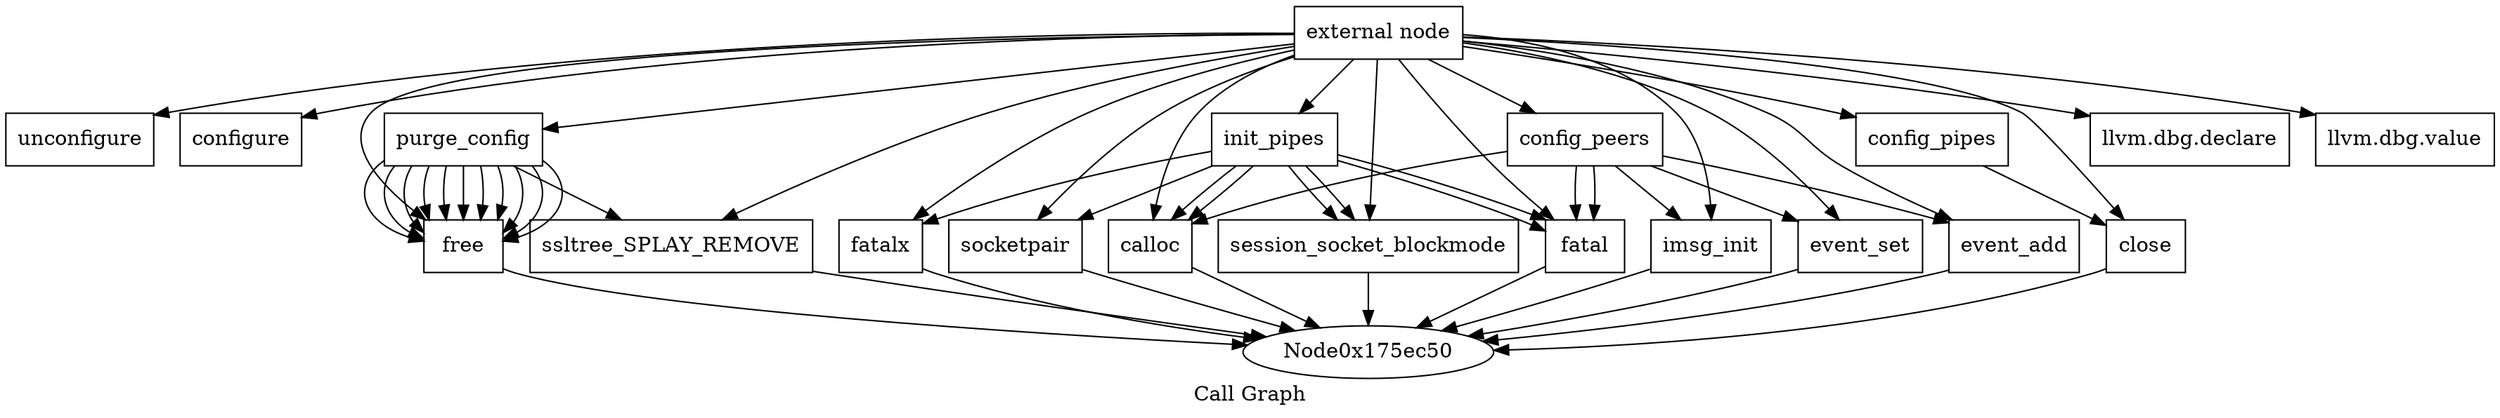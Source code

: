 digraph "Call Graph" {
	label="Call Graph";

	Node0x175ec20 [shape=record,label="{external node}"];
	Node0x175ec20 -> Node0x175ec80;
	Node0x175ec20 -> Node0x175ece0;
	Node0x175ec20 -> Node0x175ecb0;
	Node0x175ec20 -> Node0x17377e0;
	Node0x175ec20 -> Node0x175eda0;
	Node0x175ec20 -> Node0x175edd0;
	Node0x175ec20 -> Node0x1743b90;
	Node0x175ec20 -> Node0x173aed0;
	Node0x175ec20 -> Node0x1738230;
	Node0x175ec20 -> Node0x173aa20;
	Node0x175ec20 -> Node0x1738870;
	Node0x175ec20 -> Node0x1738e30;
	Node0x175ec20 -> Node0x173af50;
	Node0x175ec20 -> Node0x1737970;
	Node0x175ec20 -> Node0x173ab10;
	Node0x175ec20 -> Node0x173ab40;
	Node0x175ec20 -> Node0x179bbb0;
	Node0x175ec20 -> Node0x179bbe0;
	Node0x175ec20 -> Node0x1734d60;
	Node0x17377e0 [shape=record,label="{llvm.dbg.declare}"];
	Node0x175ec80 [shape=record,label="{unconfigure}"];
	Node0x175ece0 [shape=record,label="{configure}"];
	Node0x175ecb0 [shape=record,label="{purge_config}"];
	Node0x175ecb0 -> Node0x175eda0;
	Node0x175ecb0 -> Node0x175eda0;
	Node0x175ecb0 -> Node0x175eda0;
	Node0x175ecb0 -> Node0x175eda0;
	Node0x175ecb0 -> Node0x175eda0;
	Node0x175ecb0 -> Node0x175eda0;
	Node0x175ecb0 -> Node0x175eda0;
	Node0x175ecb0 -> Node0x175edd0;
	Node0x175ecb0 -> Node0x175eda0;
	Node0x175ecb0 -> Node0x175eda0;
	Node0x175ecb0 -> Node0x175eda0;
	Node0x175ecb0 -> Node0x175eda0;
	Node0x1738e30 [shape=record,label="{session_socket_blockmode}"];
	Node0x1738e30 -> Node0x175ec50;
	Node0x173af50 [shape=record,label="{config_pipes}"];
	Node0x173af50 -> Node0x1737970;
	Node0x175eda0 [shape=record,label="{free}"];
	Node0x175eda0 -> Node0x175ec50;
	Node0x175edd0 [shape=record,label="{ssltree_SPLAY_REMOVE}"];
	Node0x175edd0 -> Node0x175ec50;
	Node0x1743b90 [shape=record,label="{init_pipes}"];
	Node0x1743b90 -> Node0x173aed0;
	Node0x1743b90 -> Node0x1738230;
	Node0x1743b90 -> Node0x1738230;
	Node0x1743b90 -> Node0x173aa20;
	Node0x1743b90 -> Node0x1738870;
	Node0x1743b90 -> Node0x173aa20;
	Node0x1743b90 -> Node0x1738e30;
	Node0x1743b90 -> Node0x1738e30;
	Node0x173aed0 [shape=record,label="{fatalx}"];
	Node0x173aed0 -> Node0x175ec50;
	Node0x1738230 [shape=record,label="{calloc}"];
	Node0x1738230 -> Node0x175ec50;
	Node0x173aa20 [shape=record,label="{fatal}"];
	Node0x173aa20 -> Node0x175ec50;
	Node0x1738870 [shape=record,label="{socketpair}"];
	Node0x1738870 -> Node0x175ec50;
	Node0x1737970 [shape=record,label="{close}"];
	Node0x1737970 -> Node0x175ec50;
	Node0x173ab10 [shape=record,label="{config_peers}"];
	Node0x173ab10 -> Node0x173aa20;
	Node0x173ab10 -> Node0x1738230;
	Node0x173ab10 -> Node0x173aa20;
	Node0x173ab10 -> Node0x173ab40;
	Node0x173ab10 -> Node0x179bbb0;
	Node0x173ab10 -> Node0x179bbe0;
	Node0x173ab40 [shape=record,label="{imsg_init}"];
	Node0x173ab40 -> Node0x175ec50;
	Node0x179bbb0 [shape=record,label="{event_set}"];
	Node0x179bbb0 -> Node0x175ec50;
	Node0x179bbe0 [shape=record,label="{event_add}"];
	Node0x179bbe0 -> Node0x175ec50;
	Node0x1734d60 [shape=record,label="{llvm.dbg.value}"];
}
